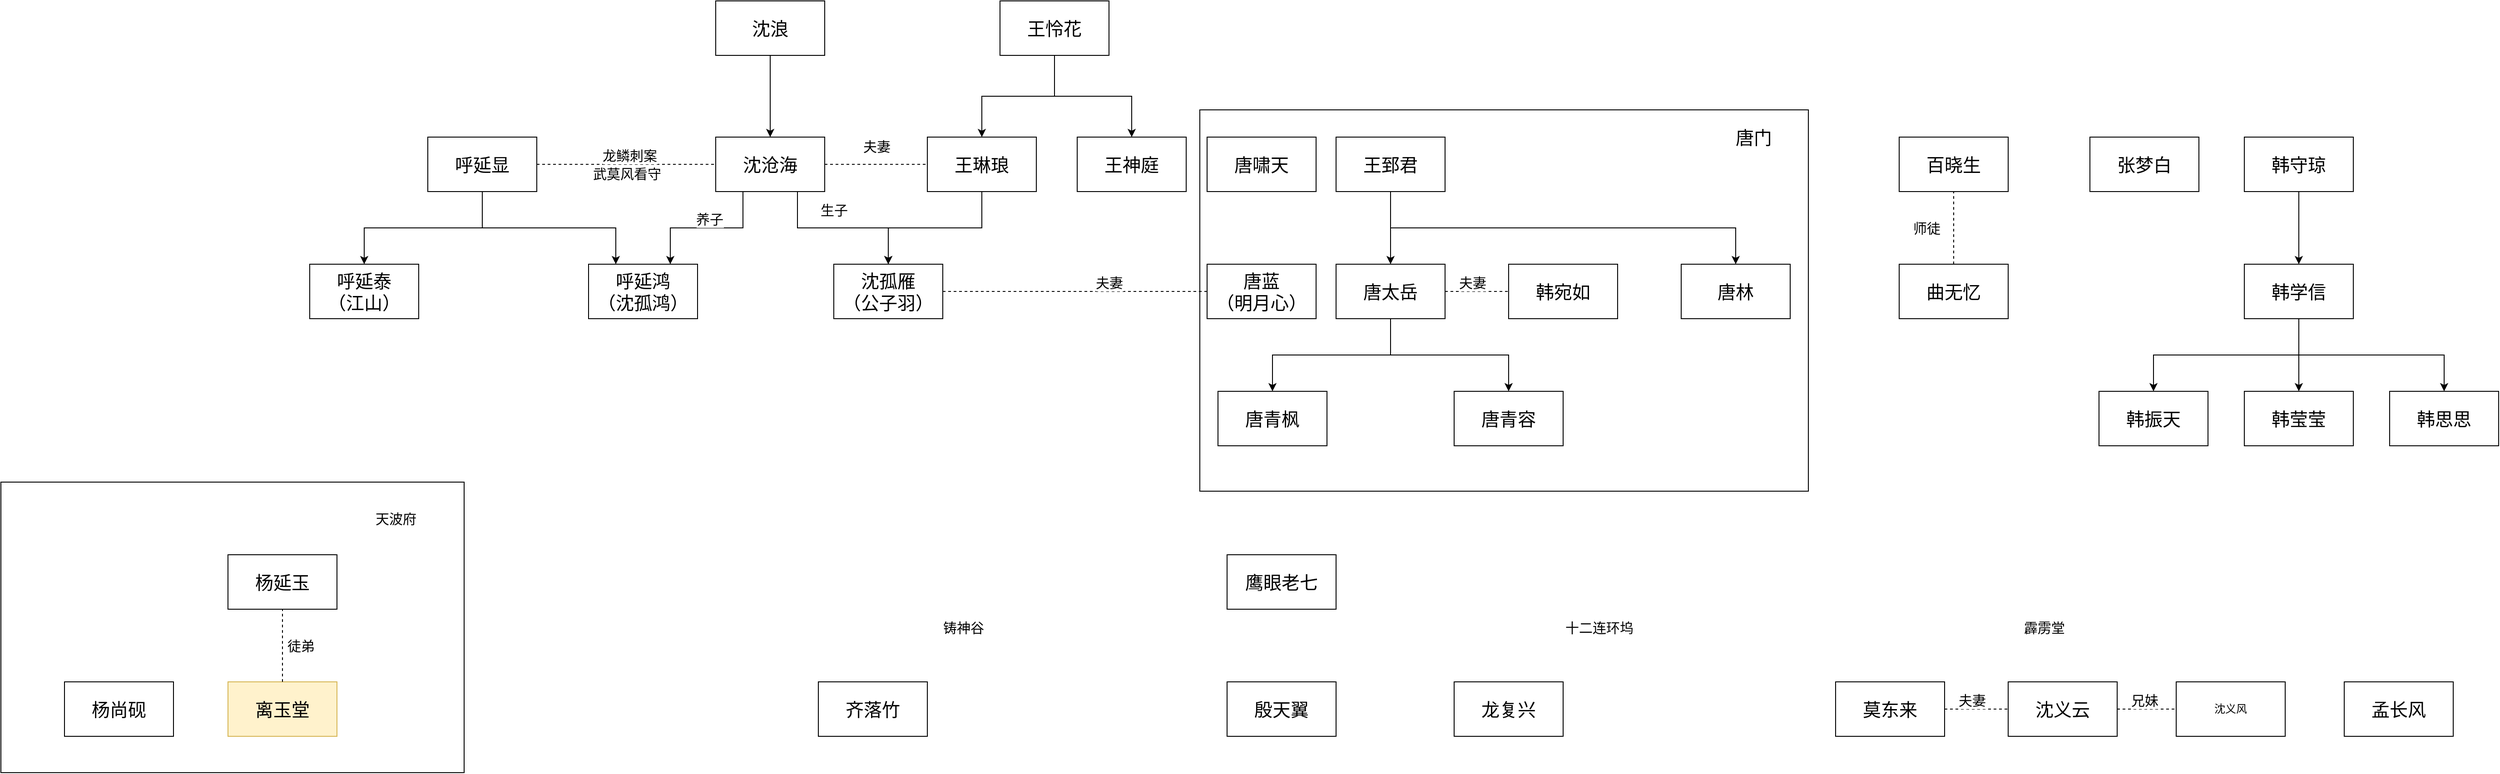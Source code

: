 <mxfile version="12.3.3" type="github" pages="1">
  <diagram id="LLXgX8Lwfhktw0jxNgKq" name="第 1 页">
    <mxGraphModel dx="1822" dy="769" grid="1" gridSize="10" guides="1" tooltips="1" connect="1" arrows="1" fold="1" page="0" pageScale="1" pageWidth="1169" pageHeight="827" math="0" shadow="0">
      <root>
        <mxCell id="0"/>
        <mxCell id="1" parent="0"/>
        <mxCell id="SSJuECzcBz9Mgml8xmV9-13" value="" style="rounded=0;whiteSpace=wrap;html=1;" vertex="1" parent="1">
          <mxGeometry x="1220" y="240" width="670" height="420" as="geometry"/>
        </mxCell>
        <mxCell id="MlfYq8WReEL75zz9TSRM-6" value="" style="rounded=0;whiteSpace=wrap;html=1;" parent="1" vertex="1">
          <mxGeometry x="-100" y="650" width="510" height="320" as="geometry"/>
        </mxCell>
        <mxCell id="bSM1QeH2-7cTWB_Kbm0b-5" value="" style="edgeStyle=orthogonalEdgeStyle;rounded=0;orthogonalLoop=1;jettySize=auto;html=1;" parent="1" source="bSM1QeH2-7cTWB_Kbm0b-1" target="bSM1QeH2-7cTWB_Kbm0b-4" edge="1">
          <mxGeometry relative="1" as="geometry"/>
        </mxCell>
        <mxCell id="bSM1QeH2-7cTWB_Kbm0b-1" value="&lt;font style=&quot;font-size: 20px&quot;&gt;沈浪&lt;/font&gt;" style="rounded=0;whiteSpace=wrap;html=1;" parent="1" vertex="1">
          <mxGeometry x="687" y="120" width="120" height="60" as="geometry"/>
        </mxCell>
        <mxCell id="bSM1QeH2-7cTWB_Kbm0b-11" value="" style="edgeStyle=orthogonalEdgeStyle;rounded=0;orthogonalLoop=1;jettySize=auto;html=1;exitX=0.75;exitY=1;exitDx=0;exitDy=0;" parent="1" source="bSM1QeH2-7cTWB_Kbm0b-4" target="bSM1QeH2-7cTWB_Kbm0b-10" edge="1">
          <mxGeometry relative="1" as="geometry"/>
        </mxCell>
        <mxCell id="bSM1QeH2-7cTWB_Kbm0b-15" value="&lt;font style=&quot;font-size: 15px&quot;&gt;生子&lt;/font&gt;" style="text;html=1;resizable=0;points=[];align=center;verticalAlign=middle;labelBackgroundColor=#ffffff;" parent="bSM1QeH2-7cTWB_Kbm0b-11" vertex="1" connectable="0">
          <mxGeometry x="-0.156" y="-1" relative="1" as="geometry">
            <mxPoint x="4" y="-21" as="offset"/>
          </mxGeometry>
        </mxCell>
        <mxCell id="bSM1QeH2-7cTWB_Kbm0b-14" value="" style="edgeStyle=orthogonalEdgeStyle;rounded=0;orthogonalLoop=1;jettySize=auto;html=1;exitX=0.25;exitY=1;exitDx=0;exitDy=0;entryX=0.75;entryY=0;entryDx=0;entryDy=0;" parent="1" source="bSM1QeH2-7cTWB_Kbm0b-4" target="bSM1QeH2-7cTWB_Kbm0b-13" edge="1">
          <mxGeometry relative="1" as="geometry"/>
        </mxCell>
        <mxCell id="bSM1QeH2-7cTWB_Kbm0b-16" value="&lt;font style=&quot;font-size: 15px&quot;&gt;养子&lt;/font&gt;" style="text;html=1;resizable=0;points=[];align=center;verticalAlign=middle;labelBackgroundColor=#ffffff;" parent="bSM1QeH2-7cTWB_Kbm0b-14" vertex="1" connectable="0">
          <mxGeometry x="-0.579" y="-21" relative="1" as="geometry">
            <mxPoint x="-16" y="-4" as="offset"/>
          </mxGeometry>
        </mxCell>
        <mxCell id="bSM1QeH2-7cTWB_Kbm0b-4" value="&lt;font style=&quot;font-size: 20px&quot;&gt;沈沧海&lt;/font&gt;" style="rounded=0;whiteSpace=wrap;html=1;" parent="1" vertex="1">
          <mxGeometry x="687" y="270" width="120" height="60" as="geometry"/>
        </mxCell>
        <mxCell id="bSM1QeH2-7cTWB_Kbm0b-13" value="&lt;div style=&quot;font-size: 20px&quot;&gt;&lt;font style=&quot;font-size: 20px&quot;&gt;呼延鸿&lt;/font&gt;&lt;/div&gt;&lt;div style=&quot;font-size: 20px&quot;&gt;&lt;font style=&quot;font-size: 20px&quot;&gt;（沈孤鸿）&lt;/font&gt;&lt;/div&gt;" style="rounded=0;whiteSpace=wrap;html=1;" parent="1" vertex="1">
          <mxGeometry x="547" y="410" width="120" height="60" as="geometry"/>
        </mxCell>
        <mxCell id="bSM1QeH2-7cTWB_Kbm0b-10" value="&lt;div&gt;&lt;font style=&quot;font-size: 20px&quot;&gt;沈孤雁&lt;/font&gt;&lt;/div&gt;&lt;div&gt;&lt;font style=&quot;font-size: 20px&quot;&gt;（公子羽）&lt;br&gt;&lt;/font&gt;&lt;/div&gt;" style="rounded=0;whiteSpace=wrap;html=1;" parent="1" vertex="1">
          <mxGeometry x="817" y="410" width="120" height="60" as="geometry"/>
        </mxCell>
        <mxCell id="45eqlcjFi_btQKpBo4QL-4" style="edgeStyle=orthogonalEdgeStyle;rounded=0;orthogonalLoop=1;jettySize=auto;html=1;exitX=0.5;exitY=1;exitDx=0;exitDy=0;entryX=0.5;entryY=0;entryDx=0;entryDy=0;" parent="1" source="bSM1QeH2-7cTWB_Kbm0b-7" target="45eqlcjFi_btQKpBo4QL-1" edge="1">
          <mxGeometry relative="1" as="geometry"/>
        </mxCell>
        <mxCell id="45eqlcjFi_btQKpBo4QL-8" style="edgeStyle=orthogonalEdgeStyle;rounded=0;orthogonalLoop=1;jettySize=auto;html=1;exitX=0.5;exitY=1;exitDx=0;exitDy=0;" parent="1" source="bSM1QeH2-7cTWB_Kbm0b-7" target="45eqlcjFi_btQKpBo4QL-7" edge="1">
          <mxGeometry relative="1" as="geometry"/>
        </mxCell>
        <mxCell id="bSM1QeH2-7cTWB_Kbm0b-7" value="&lt;font style=&quot;font-size: 20px&quot;&gt;王怜花&lt;/font&gt;" style="rounded=0;whiteSpace=wrap;html=1;" parent="1" vertex="1">
          <mxGeometry x="1000" y="120" width="120" height="60" as="geometry"/>
        </mxCell>
        <mxCell id="e-VzyIsWQ0Jc4iS6yCOB-6" style="edgeStyle=orthogonalEdgeStyle;rounded=0;orthogonalLoop=1;jettySize=auto;html=1;exitX=0.5;exitY=1;exitDx=0;exitDy=0;entryX=0.25;entryY=0;entryDx=0;entryDy=0;" parent="1" source="bSM1QeH2-7cTWB_Kbm0b-17" target="bSM1QeH2-7cTWB_Kbm0b-13" edge="1">
          <mxGeometry relative="1" as="geometry"/>
        </mxCell>
        <mxCell id="e-VzyIsWQ0Jc4iS6yCOB-8" style="edgeStyle=orthogonalEdgeStyle;rounded=0;orthogonalLoop=1;jettySize=auto;html=1;exitX=0.5;exitY=1;exitDx=0;exitDy=0;" parent="1" source="bSM1QeH2-7cTWB_Kbm0b-17" target="bSM1QeH2-7cTWB_Kbm0b-21" edge="1">
          <mxGeometry relative="1" as="geometry"/>
        </mxCell>
        <mxCell id="bSM1QeH2-7cTWB_Kbm0b-17" value="&lt;font style=&quot;font-size: 20px&quot;&gt;呼延显&lt;/font&gt;" style="rounded=0;whiteSpace=wrap;html=1;" parent="1" vertex="1">
          <mxGeometry x="370" y="270" width="120" height="60" as="geometry"/>
        </mxCell>
        <mxCell id="bSM1QeH2-7cTWB_Kbm0b-21" value="&lt;div style=&quot;font-size: 20px&quot;&gt;&lt;font style=&quot;font-size: 20px&quot;&gt;呼延泰&lt;/font&gt;&lt;/div&gt;&lt;div style=&quot;font-size: 20px&quot;&gt;&lt;font style=&quot;font-size: 20px&quot;&gt;（江山）&lt;br&gt;&lt;/font&gt;&lt;/div&gt;" style="rounded=0;whiteSpace=wrap;html=1;" parent="1" vertex="1">
          <mxGeometry x="240" y="410" width="120" height="60" as="geometry"/>
        </mxCell>
        <mxCell id="bSM1QeH2-7cTWB_Kbm0b-37" value="&lt;div style=&quot;font-size: 20px&quot;&gt;&lt;font style=&quot;font-size: 20px&quot;&gt;唐蓝&lt;/font&gt;&lt;/div&gt;&lt;div style=&quot;font-size: 20px&quot;&gt;&lt;font style=&quot;font-size: 20px&quot;&gt;（明月心）&lt;/font&gt;&lt;/div&gt;" style="rounded=0;whiteSpace=wrap;html=1;fontSize=15;" parent="1" vertex="1">
          <mxGeometry x="1228" y="410" width="120" height="60" as="geometry"/>
        </mxCell>
        <mxCell id="bSM1QeH2-7cTWB_Kbm0b-38" value="" style="endArrow=none;dashed=1;html=1;fontSize=15;entryX=0;entryY=0.5;entryDx=0;entryDy=0;exitX=1;exitY=0.5;exitDx=0;exitDy=0;" parent="1" source="bSM1QeH2-7cTWB_Kbm0b-10" target="bSM1QeH2-7cTWB_Kbm0b-37" edge="1">
          <mxGeometry width="50" height="50" relative="1" as="geometry">
            <mxPoint x="960" y="410" as="sourcePoint"/>
            <mxPoint x="1010" y="360" as="targetPoint"/>
          </mxGeometry>
        </mxCell>
        <mxCell id="bSM1QeH2-7cTWB_Kbm0b-39" value="夫妻" style="text;html=1;resizable=0;points=[];align=center;verticalAlign=middle;labelBackgroundColor=#ffffff;fontSize=15;" parent="bSM1QeH2-7cTWB_Kbm0b-38" vertex="1" connectable="0">
          <mxGeometry x="0.431" relative="1" as="geometry">
            <mxPoint x="-25" y="-10" as="offset"/>
          </mxGeometry>
        </mxCell>
        <mxCell id="31wNG8KNUrYjCj7yrNU9-1" value="&lt;font style=&quot;font-size: 20px&quot;&gt;唐林&lt;/font&gt;" style="rounded=0;whiteSpace=wrap;html=1;fontSize=15;" parent="1" vertex="1">
          <mxGeometry x="1750" y="410" width="120" height="60" as="geometry"/>
        </mxCell>
        <mxCell id="31wNG8KNUrYjCj7yrNU9-2" value="" style="endArrow=none;dashed=1;html=1;fontSize=15;entryX=0;entryY=0.5;entryDx=0;entryDy=0;exitX=1;exitY=0.5;exitDx=0;exitDy=0;" parent="1" source="bSM1QeH2-7cTWB_Kbm0b-17" target="bSM1QeH2-7cTWB_Kbm0b-4" edge="1">
          <mxGeometry width="50" height="50" relative="1" as="geometry">
            <mxPoint x="490" y="280" as="sourcePoint"/>
            <mxPoint x="540" y="230" as="targetPoint"/>
          </mxGeometry>
        </mxCell>
        <mxCell id="31wNG8KNUrYjCj7yrNU9-3" value="龙鳞刺案" style="text;html=1;resizable=0;points=[];align=center;verticalAlign=middle;labelBackgroundColor=#ffffff;fontSize=15;" parent="31wNG8KNUrYjCj7yrNU9-2" vertex="1" connectable="0">
          <mxGeometry x="-0.288" y="-1" relative="1" as="geometry">
            <mxPoint x="32" y="-11" as="offset"/>
          </mxGeometry>
        </mxCell>
        <mxCell id="MlfYq8WReEL75zz9TSRM-1" value="&lt;font style=&quot;font-size: 15px&quot;&gt;武莫风看守&lt;/font&gt;" style="text;html=1;align=center;verticalAlign=middle;resizable=0;points=[];;labelBackgroundColor=#ffffff;direction=south;" parent="31wNG8KNUrYjCj7yrNU9-2" vertex="1" connectable="0">
          <mxGeometry x="0.431" y="-4" relative="1" as="geometry">
            <mxPoint x="-42.5" y="6" as="offset"/>
          </mxGeometry>
        </mxCell>
        <mxCell id="e-VzyIsWQ0Jc4iS6yCOB-4" style="edgeStyle=orthogonalEdgeStyle;rounded=0;orthogonalLoop=1;jettySize=auto;html=1;exitX=0.5;exitY=1;exitDx=0;exitDy=0;entryX=0.5;entryY=0;entryDx=0;entryDy=0;" parent="1" source="e-VzyIsWQ0Jc4iS6yCOB-1" target="e-VzyIsWQ0Jc4iS6yCOB-2" edge="1">
          <mxGeometry relative="1" as="geometry"/>
        </mxCell>
        <mxCell id="e-VzyIsWQ0Jc4iS6yCOB-5" style="edgeStyle=orthogonalEdgeStyle;rounded=0;orthogonalLoop=1;jettySize=auto;html=1;exitX=0.5;exitY=1;exitDx=0;exitDy=0;entryX=0.5;entryY=0;entryDx=0;entryDy=0;" parent="1" source="e-VzyIsWQ0Jc4iS6yCOB-1" target="e-VzyIsWQ0Jc4iS6yCOB-3" edge="1">
          <mxGeometry relative="1" as="geometry"/>
        </mxCell>
        <mxCell id="e-VzyIsWQ0Jc4iS6yCOB-1" value="&lt;font style=&quot;font-size: 20px&quot;&gt;唐太岳&lt;/font&gt;" style="rounded=0;whiteSpace=wrap;html=1;" parent="1" vertex="1">
          <mxGeometry x="1370" y="410" width="120" height="60" as="geometry"/>
        </mxCell>
        <mxCell id="e-VzyIsWQ0Jc4iS6yCOB-2" value="&lt;font style=&quot;font-size: 20px&quot;&gt;唐青枫&lt;/font&gt;" style="rounded=0;whiteSpace=wrap;html=1;" parent="1" vertex="1">
          <mxGeometry x="1240" y="550" width="120" height="60" as="geometry"/>
        </mxCell>
        <mxCell id="e-VzyIsWQ0Jc4iS6yCOB-3" value="&lt;font style=&quot;font-size: 20px&quot;&gt;唐青容&lt;/font&gt;" style="rounded=0;whiteSpace=wrap;html=1;" parent="1" vertex="1">
          <mxGeometry x="1500" y="550" width="120" height="60" as="geometry"/>
        </mxCell>
        <mxCell id="e-VzyIsWQ0Jc4iS6yCOB-9" value="&lt;font style=&quot;font-size: 20px&quot;&gt;百晓生&lt;/font&gt;" style="rounded=0;whiteSpace=wrap;html=1;" parent="1" vertex="1">
          <mxGeometry x="1990" y="270" width="120" height="60" as="geometry"/>
        </mxCell>
        <mxCell id="e-VzyIsWQ0Jc4iS6yCOB-11" style="edgeStyle=orthogonalEdgeStyle;rounded=0;orthogonalLoop=1;jettySize=auto;html=1;exitX=0.5;exitY=1;exitDx=0;exitDy=0;entryX=0.5;entryY=0;entryDx=0;entryDy=0;" parent="1" source="e-VzyIsWQ0Jc4iS6yCOB-10" target="e-VzyIsWQ0Jc4iS6yCOB-1" edge="1">
          <mxGeometry relative="1" as="geometry"/>
        </mxCell>
        <mxCell id="e-VzyIsWQ0Jc4iS6yCOB-13" style="edgeStyle=orthogonalEdgeStyle;rounded=0;orthogonalLoop=1;jettySize=auto;html=1;exitX=0.5;exitY=1;exitDx=0;exitDy=0;entryX=0.5;entryY=0;entryDx=0;entryDy=0;" parent="1" source="e-VzyIsWQ0Jc4iS6yCOB-10" target="31wNG8KNUrYjCj7yrNU9-1" edge="1">
          <mxGeometry relative="1" as="geometry"/>
        </mxCell>
        <mxCell id="e-VzyIsWQ0Jc4iS6yCOB-10" value="&lt;div&gt;&lt;font style=&quot;font-size: 20px&quot;&gt;王郅君&lt;/font&gt;&lt;/div&gt;" style="rounded=0;whiteSpace=wrap;html=1;" parent="1" vertex="1">
          <mxGeometry x="1370" y="270" width="120" height="60" as="geometry"/>
        </mxCell>
        <mxCell id="e-VzyIsWQ0Jc4iS6yCOB-14" value="&lt;font style=&quot;font-size: 20px&quot;&gt;曲无忆&lt;/font&gt;" style="rounded=0;whiteSpace=wrap;html=1;" parent="1" vertex="1">
          <mxGeometry x="1990" y="410" width="120" height="60" as="geometry"/>
        </mxCell>
        <mxCell id="e-VzyIsWQ0Jc4iS6yCOB-16" value="" style="endArrow=none;dashed=1;html=1;entryX=0.5;entryY=1;entryDx=0;entryDy=0;exitX=0.5;exitY=0;exitDx=0;exitDy=0;" parent="1" source="e-VzyIsWQ0Jc4iS6yCOB-14" target="e-VzyIsWQ0Jc4iS6yCOB-9" edge="1">
          <mxGeometry width="50" height="50" relative="1" as="geometry">
            <mxPoint x="2120" y="400" as="sourcePoint"/>
            <mxPoint x="2170" y="350" as="targetPoint"/>
          </mxGeometry>
        </mxCell>
        <mxCell id="e-VzyIsWQ0Jc4iS6yCOB-17" value="&lt;font style=&quot;font-size: 15px&quot;&gt;师徒&lt;/font&gt;" style="text;html=1;align=center;verticalAlign=middle;resizable=0;points=[];;labelBackgroundColor=#ffffff;" parent="e-VzyIsWQ0Jc4iS6yCOB-16" vertex="1" connectable="0">
          <mxGeometry x="0.3" relative="1" as="geometry">
            <mxPoint x="-30" y="12" as="offset"/>
          </mxGeometry>
        </mxCell>
        <mxCell id="MlfYq8WReEL75zz9TSRM-2" value="&lt;font style=&quot;font-size: 20px&quot;&gt;杨延玉&lt;/font&gt;" style="rounded=0;whiteSpace=wrap;html=1;" parent="1" vertex="1">
          <mxGeometry x="150" y="730" width="120" height="60" as="geometry"/>
        </mxCell>
        <mxCell id="MlfYq8WReEL75zz9TSRM-3" value="&lt;font style=&quot;font-size: 20px&quot;&gt;离玉堂&lt;/font&gt;" style="rounded=0;whiteSpace=wrap;html=1;fillColor=#fff2cc;strokeColor=#d6b656;" parent="1" vertex="1">
          <mxGeometry x="150" y="870" width="120" height="60" as="geometry"/>
        </mxCell>
        <mxCell id="MlfYq8WReEL75zz9TSRM-4" value="" style="endArrow=none;dashed=1;html=1;entryX=0.5;entryY=1;entryDx=0;entryDy=0;exitX=0.5;exitY=0;exitDx=0;exitDy=0;" parent="1" source="MlfYq8WReEL75zz9TSRM-3" target="MlfYq8WReEL75zz9TSRM-2" edge="1">
          <mxGeometry width="50" height="50" relative="1" as="geometry">
            <mxPoint x="70" y="870" as="sourcePoint"/>
            <mxPoint x="120" y="820" as="targetPoint"/>
          </mxGeometry>
        </mxCell>
        <mxCell id="MlfYq8WReEL75zz9TSRM-5" value="&lt;font style=&quot;font-size: 15px&quot;&gt;徒弟&lt;/font&gt;" style="text;html=1;align=center;verticalAlign=middle;resizable=0;points=[];;labelBackgroundColor=#ffffff;" parent="MlfYq8WReEL75zz9TSRM-4" vertex="1" connectable="0">
          <mxGeometry x="-0.375" y="-2" relative="1" as="geometry">
            <mxPoint x="18" y="-15" as="offset"/>
          </mxGeometry>
        </mxCell>
        <mxCell id="MlfYq8WReEL75zz9TSRM-7" value="&lt;font style=&quot;font-size: 15px&quot;&gt;天波府&lt;/font&gt;" style="text;html=1;strokeColor=none;fillColor=none;align=center;verticalAlign=middle;whiteSpace=wrap;rounded=0;" parent="1" vertex="1">
          <mxGeometry x="300" y="680" width="70" height="20" as="geometry"/>
        </mxCell>
        <mxCell id="AWKVO5OOn6Dv6wkFxn1M-1" value="&lt;font style=&quot;font-size: 20px&quot;&gt;鹰眼老七&lt;/font&gt;" style="rounded=0;whiteSpace=wrap;html=1;" parent="1" vertex="1">
          <mxGeometry x="1250" y="730" width="120" height="60" as="geometry"/>
        </mxCell>
        <mxCell id="AWKVO5OOn6Dv6wkFxn1M-2" value="&lt;div style=&quot;font-size: 20px&quot;&gt;&lt;font style=&quot;font-size: 20px&quot;&gt;殷天翼&lt;/font&gt;&lt;/div&gt;" style="rounded=0;whiteSpace=wrap;html=1;" parent="1" vertex="1">
          <mxGeometry x="1250" y="870" width="120" height="60" as="geometry"/>
        </mxCell>
        <mxCell id="AWKVO5OOn6Dv6wkFxn1M-3" value="&lt;font style=&quot;font-size: 20px&quot;&gt;张梦白&lt;/font&gt;" style="rounded=0;whiteSpace=wrap;html=1;" parent="1" vertex="1">
          <mxGeometry x="2200" y="270" width="120" height="60" as="geometry"/>
        </mxCell>
        <mxCell id="AWKVO5OOn6Dv6wkFxn1M-4" value="&lt;font style=&quot;font-size: 20px&quot;&gt;龙复兴&lt;/font&gt;" style="rounded=0;whiteSpace=wrap;html=1;" parent="1" vertex="1">
          <mxGeometry x="1500" y="870" width="120" height="60" as="geometry"/>
        </mxCell>
        <mxCell id="45eqlcjFi_btQKpBo4QL-2" style="edgeStyle=orthogonalEdgeStyle;rounded=0;orthogonalLoop=1;jettySize=auto;html=1;exitX=0.5;exitY=1;exitDx=0;exitDy=0;entryX=0.5;entryY=0;entryDx=0;entryDy=0;" parent="1" source="45eqlcjFi_btQKpBo4QL-1" target="bSM1QeH2-7cTWB_Kbm0b-10" edge="1">
          <mxGeometry relative="1" as="geometry"/>
        </mxCell>
        <mxCell id="45eqlcjFi_btQKpBo4QL-1" value="&lt;font style=&quot;font-size: 20px&quot;&gt;王琳琅&lt;/font&gt;" style="rounded=0;whiteSpace=wrap;html=1;" parent="1" vertex="1">
          <mxGeometry x="920" y="270" width="120" height="60" as="geometry"/>
        </mxCell>
        <mxCell id="45eqlcjFi_btQKpBo4QL-5" value="" style="endArrow=none;dashed=1;html=1;entryX=0;entryY=0.5;entryDx=0;entryDy=0;exitX=1;exitY=0.5;exitDx=0;exitDy=0;" parent="1" source="bSM1QeH2-7cTWB_Kbm0b-4" target="45eqlcjFi_btQKpBo4QL-1" edge="1">
          <mxGeometry width="50" height="50" relative="1" as="geometry">
            <mxPoint x="850" y="270" as="sourcePoint"/>
            <mxPoint x="900" y="220" as="targetPoint"/>
          </mxGeometry>
        </mxCell>
        <mxCell id="45eqlcjFi_btQKpBo4QL-6" value="&lt;font style=&quot;font-size: 15px&quot;&gt;夫妻&lt;/font&gt;" style="text;html=1;align=center;verticalAlign=middle;resizable=0;points=[];;labelBackgroundColor=#ffffff;" parent="45eqlcjFi_btQKpBo4QL-5" vertex="1" connectable="0">
          <mxGeometry x="0.327" y="-1" relative="1" as="geometry">
            <mxPoint x="-18.5" y="-21" as="offset"/>
          </mxGeometry>
        </mxCell>
        <mxCell id="45eqlcjFi_btQKpBo4QL-7" value="&lt;font style=&quot;font-size: 20px&quot;&gt;王神庭&lt;/font&gt;" style="rounded=0;whiteSpace=wrap;html=1;" parent="1" vertex="1">
          <mxGeometry x="1085" y="270" width="120" height="60" as="geometry"/>
        </mxCell>
        <mxCell id="45eqlcjFi_btQKpBo4QL-13" style="edgeStyle=orthogonalEdgeStyle;rounded=0;orthogonalLoop=1;jettySize=auto;html=1;exitX=0.5;exitY=1;exitDx=0;exitDy=0;entryX=0.5;entryY=0;entryDx=0;entryDy=0;" parent="1" source="45eqlcjFi_btQKpBo4QL-9" target="45eqlcjFi_btQKpBo4QL-10" edge="1">
          <mxGeometry relative="1" as="geometry"/>
        </mxCell>
        <mxCell id="45eqlcjFi_btQKpBo4QL-14" style="edgeStyle=orthogonalEdgeStyle;rounded=0;orthogonalLoop=1;jettySize=auto;html=1;exitX=0.5;exitY=1;exitDx=0;exitDy=0;entryX=0.5;entryY=0;entryDx=0;entryDy=0;" parent="1" source="45eqlcjFi_btQKpBo4QL-9" target="45eqlcjFi_btQKpBo4QL-11" edge="1">
          <mxGeometry relative="1" as="geometry"/>
        </mxCell>
        <mxCell id="45eqlcjFi_btQKpBo4QL-15" style="edgeStyle=orthogonalEdgeStyle;rounded=0;orthogonalLoop=1;jettySize=auto;html=1;exitX=0.5;exitY=1;exitDx=0;exitDy=0;entryX=0.5;entryY=0;entryDx=0;entryDy=0;" parent="1" source="45eqlcjFi_btQKpBo4QL-9" target="45eqlcjFi_btQKpBo4QL-12" edge="1">
          <mxGeometry relative="1" as="geometry"/>
        </mxCell>
        <mxCell id="45eqlcjFi_btQKpBo4QL-9" value="&lt;font style=&quot;font-size: 20px&quot;&gt;韩学信&lt;/font&gt;" style="rounded=0;whiteSpace=wrap;html=1;" parent="1" vertex="1">
          <mxGeometry x="2370" y="410" width="120" height="60" as="geometry"/>
        </mxCell>
        <mxCell id="45eqlcjFi_btQKpBo4QL-10" value="&lt;font style=&quot;font-size: 20px&quot;&gt;韩莹莹&lt;/font&gt;" style="rounded=0;whiteSpace=wrap;html=1;" parent="1" vertex="1">
          <mxGeometry x="2370" y="550" width="120" height="60" as="geometry"/>
        </mxCell>
        <mxCell id="45eqlcjFi_btQKpBo4QL-11" value="&lt;font style=&quot;font-size: 20px&quot;&gt;韩振天&lt;/font&gt;" style="rounded=0;whiteSpace=wrap;html=1;" parent="1" vertex="1">
          <mxGeometry x="2210" y="550" width="120" height="60" as="geometry"/>
        </mxCell>
        <mxCell id="45eqlcjFi_btQKpBo4QL-12" value="&lt;font style=&quot;font-size: 20px&quot;&gt;韩思思&lt;/font&gt;" style="rounded=0;whiteSpace=wrap;html=1;" parent="1" vertex="1">
          <mxGeometry x="2530" y="550" width="120" height="60" as="geometry"/>
        </mxCell>
        <mxCell id="5swqk8HKtT8f3ECwfF0--1" value="&lt;font style=&quot;font-size: 15px&quot;&gt;十二连环坞&lt;/font&gt;" style="text;html=1;strokeColor=none;fillColor=none;align=center;verticalAlign=middle;whiteSpace=wrap;rounded=0;" parent="1" vertex="1">
          <mxGeometry x="1620" y="800" width="80" height="20" as="geometry"/>
        </mxCell>
        <mxCell id="5swqk8HKtT8f3ECwfF0--2" value="&lt;font style=&quot;font-size: 15px&quot;&gt;霹雳堂&lt;/font&gt;" style="text;html=1;strokeColor=none;fillColor=none;align=center;verticalAlign=middle;whiteSpace=wrap;rounded=0;" parent="1" vertex="1">
          <mxGeometry x="2120" y="800" width="60" height="20" as="geometry"/>
        </mxCell>
        <mxCell id="5swqk8HKtT8f3ECwfF0--3" value="&lt;font style=&quot;font-size: 20px&quot;&gt;莫东来&lt;/font&gt;" style="rounded=0;whiteSpace=wrap;html=1;" parent="1" vertex="1">
          <mxGeometry x="1920" y="870" width="120" height="60" as="geometry"/>
        </mxCell>
        <mxCell id="5swqk8HKtT8f3ECwfF0--4" value="&lt;font style=&quot;font-size: 20px&quot;&gt;齐落竹&lt;/font&gt;" style="rounded=0;whiteSpace=wrap;html=1;" parent="1" vertex="1">
          <mxGeometry x="800" y="870" width="120" height="60" as="geometry"/>
        </mxCell>
        <mxCell id="5swqk8HKtT8f3ECwfF0--5" value="&lt;font style=&quot;font-size: 15px&quot;&gt;铸神谷&lt;/font&gt;" style="text;html=1;strokeColor=none;fillColor=none;align=center;verticalAlign=middle;whiteSpace=wrap;rounded=0;" parent="1" vertex="1">
          <mxGeometry x="930" y="800" width="60" height="20" as="geometry"/>
        </mxCell>
        <mxCell id="5swqk8HKtT8f3ECwfF0--6" value="&lt;font style=&quot;font-size: 20px&quot;&gt;孟长风&lt;/font&gt;" style="rounded=0;whiteSpace=wrap;html=1;" parent="1" vertex="1">
          <mxGeometry x="2480" y="870" width="120" height="60" as="geometry"/>
        </mxCell>
        <mxCell id="SSJuECzcBz9Mgml8xmV9-1" value="&lt;font style=&quot;font-size: 20px&quot;&gt;沈义云&lt;/font&gt;" style="rounded=0;whiteSpace=wrap;html=1;" vertex="1" parent="1">
          <mxGeometry x="2110" y="870" width="120" height="60" as="geometry"/>
        </mxCell>
        <mxCell id="SSJuECzcBz9Mgml8xmV9-2" value="" style="endArrow=none;dashed=1;html=1;entryX=0;entryY=0.5;entryDx=0;entryDy=0;exitX=1;exitY=0.5;exitDx=0;exitDy=0;" edge="1" parent="1" source="5swqk8HKtT8f3ECwfF0--3" target="SSJuECzcBz9Mgml8xmV9-1">
          <mxGeometry width="50" height="50" relative="1" as="geometry">
            <mxPoint x="2010" y="850" as="sourcePoint"/>
            <mxPoint x="2060" y="800" as="targetPoint"/>
          </mxGeometry>
        </mxCell>
        <mxCell id="SSJuECzcBz9Mgml8xmV9-3" value="&lt;font style=&quot;font-size: 15px&quot;&gt;夫妻&lt;/font&gt;" style="text;html=1;align=center;verticalAlign=middle;resizable=0;points=[];;labelBackgroundColor=#ffffff;" vertex="1" connectable="0" parent="SSJuECzcBz9Mgml8xmV9-2">
          <mxGeometry x="-0.457" y="-1" relative="1" as="geometry">
            <mxPoint x="11" y="-11" as="offset"/>
          </mxGeometry>
        </mxCell>
        <mxCell id="SSJuECzcBz9Mgml8xmV9-4" value="&lt;font style=&quot;font-size: 20px&quot;&gt;杨尚砚&lt;/font&gt;" style="rounded=0;whiteSpace=wrap;html=1;" vertex="1" parent="1">
          <mxGeometry x="-30" y="870" width="120" height="60" as="geometry"/>
        </mxCell>
        <mxCell id="SSJuECzcBz9Mgml8xmV9-6" style="edgeStyle=orthogonalEdgeStyle;rounded=0;orthogonalLoop=1;jettySize=auto;html=1;exitX=0.5;exitY=1;exitDx=0;exitDy=0;entryX=0.5;entryY=0;entryDx=0;entryDy=0;" edge="1" parent="1" source="SSJuECzcBz9Mgml8xmV9-5" target="45eqlcjFi_btQKpBo4QL-9">
          <mxGeometry relative="1" as="geometry"/>
        </mxCell>
        <mxCell id="SSJuECzcBz9Mgml8xmV9-5" value="&lt;font style=&quot;font-size: 20px&quot;&gt;韩守琼&lt;/font&gt;" style="rounded=0;whiteSpace=wrap;html=1;" vertex="1" parent="1">
          <mxGeometry x="2370" y="270" width="120" height="60" as="geometry"/>
        </mxCell>
        <mxCell id="SSJuECzcBz9Mgml8xmV9-7" value="沈义风" style="rounded=0;whiteSpace=wrap;html=1;" vertex="1" parent="1">
          <mxGeometry x="2295" y="870" width="120" height="60" as="geometry"/>
        </mxCell>
        <mxCell id="SSJuECzcBz9Mgml8xmV9-8" value="" style="endArrow=none;dashed=1;html=1;entryX=0;entryY=0.5;entryDx=0;entryDy=0;exitX=1;exitY=0.5;exitDx=0;exitDy=0;" edge="1" parent="1" source="SSJuECzcBz9Mgml8xmV9-1" target="SSJuECzcBz9Mgml8xmV9-7">
          <mxGeometry width="50" height="50" relative="1" as="geometry">
            <mxPoint x="2280" y="820" as="sourcePoint"/>
            <mxPoint x="2330" y="770" as="targetPoint"/>
          </mxGeometry>
        </mxCell>
        <mxCell id="SSJuECzcBz9Mgml8xmV9-9" value="&lt;font style=&quot;font-size: 15px&quot;&gt;兄妹&lt;/font&gt;" style="text;html=1;align=center;verticalAlign=middle;resizable=0;points=[];;labelBackgroundColor=#ffffff;" vertex="1" connectable="0" parent="SSJuECzcBz9Mgml8xmV9-8">
          <mxGeometry x="-0.415" y="-4" relative="1" as="geometry">
            <mxPoint x="11" y="-14" as="offset"/>
          </mxGeometry>
        </mxCell>
        <mxCell id="SSJuECzcBz9Mgml8xmV9-10" value="&lt;font style=&quot;font-size: 20px&quot;&gt;韩宛如&lt;/font&gt;" style="rounded=0;whiteSpace=wrap;html=1;" vertex="1" parent="1">
          <mxGeometry x="1560" y="410" width="120" height="60" as="geometry"/>
        </mxCell>
        <mxCell id="SSJuECzcBz9Mgml8xmV9-11" value="" style="endArrow=none;dashed=1;html=1;entryX=0;entryY=0.5;entryDx=0;entryDy=0;exitX=1;exitY=0.5;exitDx=0;exitDy=0;" edge="1" parent="1" source="e-VzyIsWQ0Jc4iS6yCOB-1" target="SSJuECzcBz9Mgml8xmV9-10">
          <mxGeometry width="50" height="50" relative="1" as="geometry">
            <mxPoint x="1510" y="440" as="sourcePoint"/>
            <mxPoint x="1560" y="390" as="targetPoint"/>
          </mxGeometry>
        </mxCell>
        <mxCell id="SSJuECzcBz9Mgml8xmV9-12" value="&lt;font style=&quot;font-size: 15px&quot;&gt;夫妻&lt;/font&gt;" style="text;html=1;align=center;verticalAlign=middle;resizable=0;points=[];;labelBackgroundColor=#ffffff;" vertex="1" connectable="0" parent="SSJuECzcBz9Mgml8xmV9-11">
          <mxGeometry x="-0.429" y="-2" relative="1" as="geometry">
            <mxPoint x="10" y="-12" as="offset"/>
          </mxGeometry>
        </mxCell>
        <mxCell id="SSJuECzcBz9Mgml8xmV9-14" value="&lt;font style=&quot;font-size: 20px&quot;&gt;唐门&lt;/font&gt;" style="text;html=1;strokeColor=none;fillColor=none;align=center;verticalAlign=middle;whiteSpace=wrap;rounded=0;" vertex="1" parent="1">
          <mxGeometry x="1800" y="260" width="60" height="20" as="geometry"/>
        </mxCell>
        <mxCell id="SSJuECzcBz9Mgml8xmV9-15" value="&lt;font style=&quot;font-size: 20px&quot;&gt;唐啸天&lt;/font&gt;" style="rounded=0;whiteSpace=wrap;html=1;" vertex="1" parent="1">
          <mxGeometry x="1228" y="270" width="120" height="60" as="geometry"/>
        </mxCell>
      </root>
    </mxGraphModel>
  </diagram>
</mxfile>
